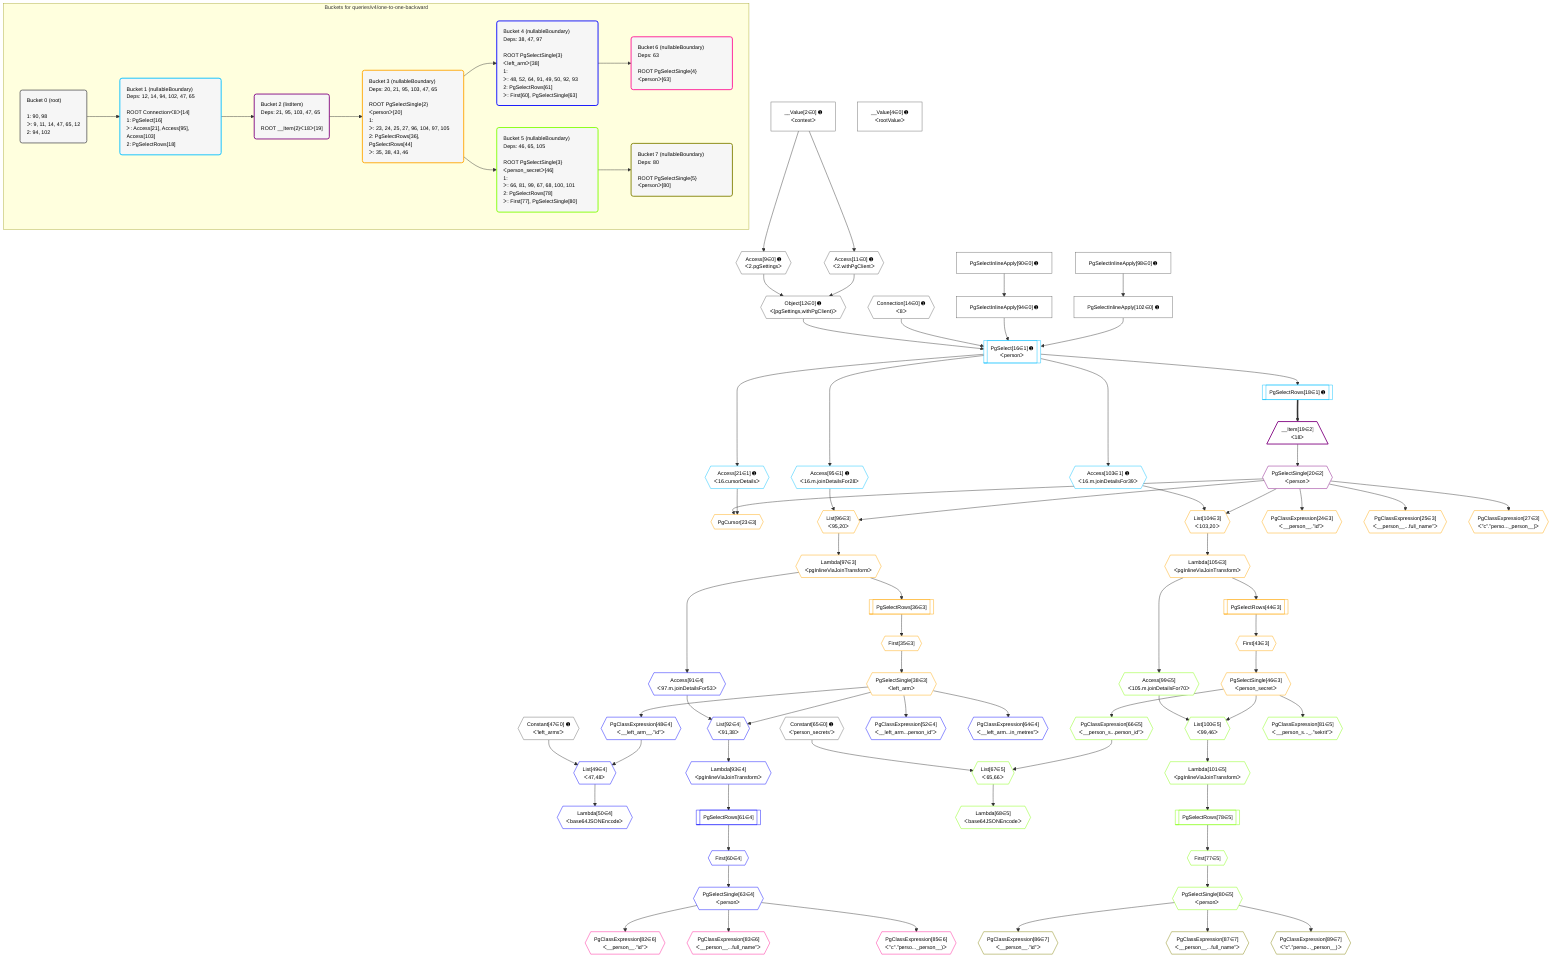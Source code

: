 %%{init: {'themeVariables': { 'fontSize': '12px'}}}%%
graph TD
    classDef path fill:#eee,stroke:#000,color:#000
    classDef plan fill:#fff,stroke-width:1px,color:#000
    classDef itemplan fill:#fff,stroke-width:2px,color:#000
    classDef unbatchedplan fill:#dff,stroke-width:1px,color:#000
    classDef sideeffectplan fill:#fcc,stroke-width:2px,color:#000
    classDef bucket fill:#f6f6f6,color:#000,stroke-width:2px,text-align:left

    subgraph "Buckets for queries/v4/one-to-one-backward"
    Bucket0("Bucket 0 (root)<br /><br />1: 90, 98<br />ᐳ: 9, 11, 14, 47, 65, 12<br />2: 94, 102"):::bucket
    Bucket1("Bucket 1 (nullableBoundary)<br />Deps: 12, 14, 94, 102, 47, 65<br /><br />ROOT Connectionᐸ8ᐳ[14]<br />1: PgSelect[16]<br />ᐳ: Access[21], Access[95], Access[103]<br />2: PgSelectRows[18]"):::bucket
    Bucket2("Bucket 2 (listItem)<br />Deps: 21, 95, 103, 47, 65<br /><br />ROOT __Item{2}ᐸ18ᐳ[19]"):::bucket
    Bucket3("Bucket 3 (nullableBoundary)<br />Deps: 20, 21, 95, 103, 47, 65<br /><br />ROOT PgSelectSingle{2}ᐸpersonᐳ[20]<br />1: <br />ᐳ: 23, 24, 25, 27, 96, 104, 97, 105<br />2: PgSelectRows[36], PgSelectRows[44]<br />ᐳ: 35, 38, 43, 46"):::bucket
    Bucket4("Bucket 4 (nullableBoundary)<br />Deps: 38, 47, 97<br /><br />ROOT PgSelectSingle{3}ᐸleft_armᐳ[38]<br />1: <br />ᐳ: 48, 52, 64, 91, 49, 50, 92, 93<br />2: PgSelectRows[61]<br />ᐳ: First[60], PgSelectSingle[63]"):::bucket
    Bucket5("Bucket 5 (nullableBoundary)<br />Deps: 46, 65, 105<br /><br />ROOT PgSelectSingle{3}ᐸperson_secretᐳ[46]<br />1: <br />ᐳ: 66, 81, 99, 67, 68, 100, 101<br />2: PgSelectRows[78]<br />ᐳ: First[77], PgSelectSingle[80]"):::bucket
    Bucket6("Bucket 6 (nullableBoundary)<br />Deps: 63<br /><br />ROOT PgSelectSingle{4}ᐸpersonᐳ[63]"):::bucket
    Bucket7("Bucket 7 (nullableBoundary)<br />Deps: 80<br /><br />ROOT PgSelectSingle{5}ᐸpersonᐳ[80]"):::bucket
    end
    Bucket0 --> Bucket1
    Bucket1 --> Bucket2
    Bucket2 --> Bucket3
    Bucket3 --> Bucket4 & Bucket5
    Bucket4 --> Bucket6
    Bucket5 --> Bucket7

    %% plan dependencies
    Object12{{"Object[12∈0] ➊<br />ᐸ{pgSettings,withPgClient}ᐳ"}}:::plan
    Access9{{"Access[9∈0] ➊<br />ᐸ2.pgSettingsᐳ"}}:::plan
    Access11{{"Access[11∈0] ➊<br />ᐸ2.withPgClientᐳ"}}:::plan
    Access9 & Access11 --> Object12
    __Value2["__Value[2∈0] ➊<br />ᐸcontextᐳ"]:::plan
    __Value2 --> Access9
    __Value2 --> Access11
    PgSelectInlineApply94["PgSelectInlineApply[94∈0] ➊"]:::plan
    PgSelectInlineApply90["PgSelectInlineApply[90∈0] ➊"]:::plan
    PgSelectInlineApply90 --> PgSelectInlineApply94
    PgSelectInlineApply102["PgSelectInlineApply[102∈0] ➊"]:::plan
    PgSelectInlineApply98["PgSelectInlineApply[98∈0] ➊"]:::plan
    PgSelectInlineApply98 --> PgSelectInlineApply102
    __Value4["__Value[4∈0] ➊<br />ᐸrootValueᐳ"]:::plan
    Connection14{{"Connection[14∈0] ➊<br />ᐸ8ᐳ"}}:::plan
    Constant47{{"Constant[47∈0] ➊<br />ᐸ'left_arms'ᐳ"}}:::plan
    Constant65{{"Constant[65∈0] ➊<br />ᐸ'person_secrets'ᐳ"}}:::plan
    PgSelect16[["PgSelect[16∈1] ➊<br />ᐸpersonᐳ"]]:::plan
    Object12 & Connection14 & PgSelectInlineApply94 & PgSelectInlineApply102 --> PgSelect16
    PgSelectRows18[["PgSelectRows[18∈1] ➊"]]:::plan
    PgSelect16 --> PgSelectRows18
    Access21{{"Access[21∈1] ➊<br />ᐸ16.cursorDetailsᐳ"}}:::plan
    PgSelect16 --> Access21
    Access95{{"Access[95∈1] ➊<br />ᐸ16.m.joinDetailsFor28ᐳ"}}:::plan
    PgSelect16 --> Access95
    Access103{{"Access[103∈1] ➊<br />ᐸ16.m.joinDetailsFor39ᐳ"}}:::plan
    PgSelect16 --> Access103
    __Item19[/"__Item[19∈2]<br />ᐸ18ᐳ"\]:::itemplan
    PgSelectRows18 ==> __Item19
    PgSelectSingle20{{"PgSelectSingle[20∈2]<br />ᐸpersonᐳ"}}:::plan
    __Item19 --> PgSelectSingle20
    PgCursor23{{"PgCursor[23∈3]"}}:::plan
    PgSelectSingle20 & Access21 --> PgCursor23
    List96{{"List[96∈3]<br />ᐸ95,20ᐳ"}}:::plan
    Access95 & PgSelectSingle20 --> List96
    List104{{"List[104∈3]<br />ᐸ103,20ᐳ"}}:::plan
    Access103 & PgSelectSingle20 --> List104
    PgClassExpression24{{"PgClassExpression[24∈3]<br />ᐸ__person__.”id”ᐳ"}}:::plan
    PgSelectSingle20 --> PgClassExpression24
    PgClassExpression25{{"PgClassExpression[25∈3]<br />ᐸ__person__...full_name”ᐳ"}}:::plan
    PgSelectSingle20 --> PgClassExpression25
    PgClassExpression27{{"PgClassExpression[27∈3]<br />ᐸ”c”.”perso..._person__)ᐳ"}}:::plan
    PgSelectSingle20 --> PgClassExpression27
    First35{{"First[35∈3]"}}:::plan
    PgSelectRows36[["PgSelectRows[36∈3]"]]:::plan
    PgSelectRows36 --> First35
    Lambda97{{"Lambda[97∈3]<br />ᐸpgInlineViaJoinTransformᐳ"}}:::plan
    Lambda97 --> PgSelectRows36
    PgSelectSingle38{{"PgSelectSingle[38∈3]<br />ᐸleft_armᐳ"}}:::plan
    First35 --> PgSelectSingle38
    First43{{"First[43∈3]"}}:::plan
    PgSelectRows44[["PgSelectRows[44∈3]"]]:::plan
    PgSelectRows44 --> First43
    Lambda105{{"Lambda[105∈3]<br />ᐸpgInlineViaJoinTransformᐳ"}}:::plan
    Lambda105 --> PgSelectRows44
    PgSelectSingle46{{"PgSelectSingle[46∈3]<br />ᐸperson_secretᐳ"}}:::plan
    First43 --> PgSelectSingle46
    List96 --> Lambda97
    List104 --> Lambda105
    List49{{"List[49∈4]<br />ᐸ47,48ᐳ"}}:::plan
    PgClassExpression48{{"PgClassExpression[48∈4]<br />ᐸ__left_arm__.”id”ᐳ"}}:::plan
    Constant47 & PgClassExpression48 --> List49
    List92{{"List[92∈4]<br />ᐸ91,38ᐳ"}}:::plan
    Access91{{"Access[91∈4]<br />ᐸ97.m.joinDetailsFor53ᐳ"}}:::plan
    Access91 & PgSelectSingle38 --> List92
    PgSelectSingle38 --> PgClassExpression48
    Lambda50{{"Lambda[50∈4]<br />ᐸbase64JSONEncodeᐳ"}}:::plan
    List49 --> Lambda50
    PgClassExpression52{{"PgClassExpression[52∈4]<br />ᐸ__left_arm...person_id”ᐳ"}}:::plan
    PgSelectSingle38 --> PgClassExpression52
    First60{{"First[60∈4]"}}:::plan
    PgSelectRows61[["PgSelectRows[61∈4]"]]:::plan
    PgSelectRows61 --> First60
    Lambda93{{"Lambda[93∈4]<br />ᐸpgInlineViaJoinTransformᐳ"}}:::plan
    Lambda93 --> PgSelectRows61
    PgSelectSingle63{{"PgSelectSingle[63∈4]<br />ᐸpersonᐳ"}}:::plan
    First60 --> PgSelectSingle63
    PgClassExpression64{{"PgClassExpression[64∈4]<br />ᐸ__left_arm...in_metres”ᐳ"}}:::plan
    PgSelectSingle38 --> PgClassExpression64
    Lambda97 --> Access91
    List92 --> Lambda93
    PgClassExpression82{{"PgClassExpression[82∈6]<br />ᐸ__person__.”id”ᐳ"}}:::plan
    PgSelectSingle63 --> PgClassExpression82
    PgClassExpression83{{"PgClassExpression[83∈6]<br />ᐸ__person__...full_name”ᐳ"}}:::plan
    PgSelectSingle63 --> PgClassExpression83
    PgClassExpression85{{"PgClassExpression[85∈6]<br />ᐸ”c”.”perso..._person__)ᐳ"}}:::plan
    PgSelectSingle63 --> PgClassExpression85
    List67{{"List[67∈5]<br />ᐸ65,66ᐳ"}}:::plan
    PgClassExpression66{{"PgClassExpression[66∈5]<br />ᐸ__person_s...person_id”ᐳ"}}:::plan
    Constant65 & PgClassExpression66 --> List67
    List100{{"List[100∈5]<br />ᐸ99,46ᐳ"}}:::plan
    Access99{{"Access[99∈5]<br />ᐸ105.m.joinDetailsFor70ᐳ"}}:::plan
    Access99 & PgSelectSingle46 --> List100
    PgSelectSingle46 --> PgClassExpression66
    Lambda68{{"Lambda[68∈5]<br />ᐸbase64JSONEncodeᐳ"}}:::plan
    List67 --> Lambda68
    First77{{"First[77∈5]"}}:::plan
    PgSelectRows78[["PgSelectRows[78∈5]"]]:::plan
    PgSelectRows78 --> First77
    Lambda101{{"Lambda[101∈5]<br />ᐸpgInlineViaJoinTransformᐳ"}}:::plan
    Lambda101 --> PgSelectRows78
    PgSelectSingle80{{"PgSelectSingle[80∈5]<br />ᐸpersonᐳ"}}:::plan
    First77 --> PgSelectSingle80
    PgClassExpression81{{"PgClassExpression[81∈5]<br />ᐸ__person_s..._.”sekrit”ᐳ"}}:::plan
    PgSelectSingle46 --> PgClassExpression81
    Lambda105 --> Access99
    List100 --> Lambda101
    PgClassExpression86{{"PgClassExpression[86∈7]<br />ᐸ__person__.”id”ᐳ"}}:::plan
    PgSelectSingle80 --> PgClassExpression86
    PgClassExpression87{{"PgClassExpression[87∈7]<br />ᐸ__person__...full_name”ᐳ"}}:::plan
    PgSelectSingle80 --> PgClassExpression87
    PgClassExpression89{{"PgClassExpression[89∈7]<br />ᐸ”c”.”perso..._person__)ᐳ"}}:::plan
    PgSelectSingle80 --> PgClassExpression89

    %% define steps
    classDef bucket0 stroke:#696969
    class Bucket0,__Value2,__Value4,Access9,Access11,Object12,Connection14,Constant47,Constant65,PgSelectInlineApply90,PgSelectInlineApply94,PgSelectInlineApply98,PgSelectInlineApply102 bucket0
    classDef bucket1 stroke:#00bfff
    class Bucket1,PgSelect16,PgSelectRows18,Access21,Access95,Access103 bucket1
    classDef bucket2 stroke:#7f007f
    class Bucket2,__Item19,PgSelectSingle20 bucket2
    classDef bucket3 stroke:#ffa500
    class Bucket3,PgCursor23,PgClassExpression24,PgClassExpression25,PgClassExpression27,First35,PgSelectRows36,PgSelectSingle38,First43,PgSelectRows44,PgSelectSingle46,List96,Lambda97,List104,Lambda105 bucket3
    classDef bucket4 stroke:#0000ff
    class Bucket4,PgClassExpression48,List49,Lambda50,PgClassExpression52,First60,PgSelectRows61,PgSelectSingle63,PgClassExpression64,Access91,List92,Lambda93 bucket4
    classDef bucket5 stroke:#7fff00
    class Bucket5,PgClassExpression66,List67,Lambda68,First77,PgSelectRows78,PgSelectSingle80,PgClassExpression81,Access99,List100,Lambda101 bucket5
    classDef bucket6 stroke:#ff1493
    class Bucket6,PgClassExpression82,PgClassExpression83,PgClassExpression85 bucket6
    classDef bucket7 stroke:#808000
    class Bucket7,PgClassExpression86,PgClassExpression87,PgClassExpression89 bucket7